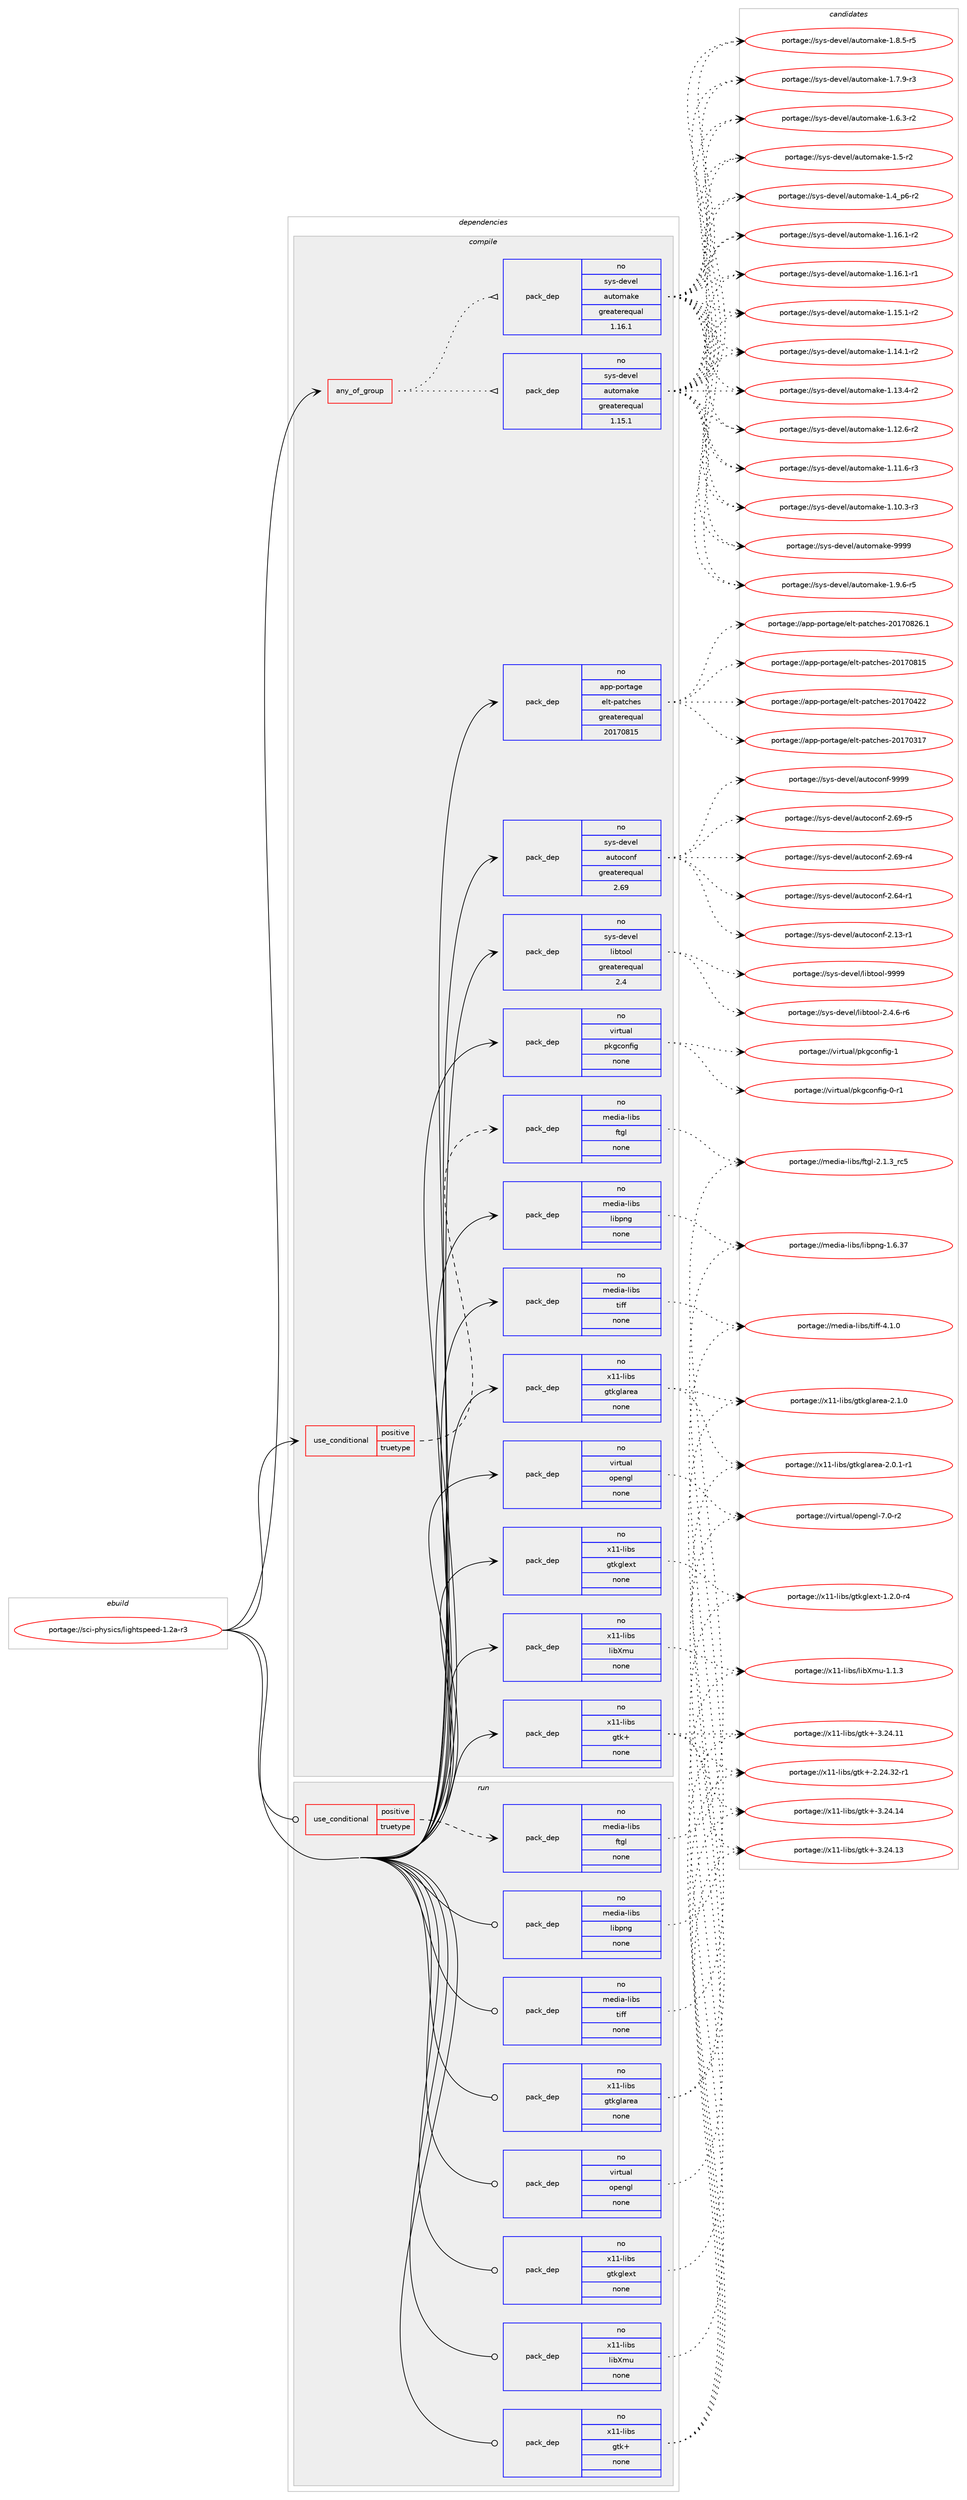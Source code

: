 digraph prolog {

# *************
# Graph options
# *************

newrank=true;
concentrate=true;
compound=true;
graph [rankdir=LR,fontname=Helvetica,fontsize=10,ranksep=1.5];#, ranksep=2.5, nodesep=0.2];
edge  [arrowhead=vee];
node  [fontname=Helvetica,fontsize=10];

# **********
# The ebuild
# **********

subgraph cluster_leftcol {
color=gray;
rank=same;
label=<<i>ebuild</i>>;
id [label="portage://sci-physics/lightspeed-1.2a-r3", color=red, width=4, href="../sci-physics/lightspeed-1.2a-r3.svg"];
}

# ****************
# The dependencies
# ****************

subgraph cluster_midcol {
color=gray;
label=<<i>dependencies</i>>;
subgraph cluster_compile {
fillcolor="#eeeeee";
style=filled;
label=<<i>compile</i>>;
subgraph any1309 {
dependency79452 [label=<<TABLE BORDER="0" CELLBORDER="1" CELLSPACING="0" CELLPADDING="4"><TR><TD CELLPADDING="10">any_of_group</TD></TR></TABLE>>, shape=none, color=red];subgraph pack62545 {
dependency79453 [label=<<TABLE BORDER="0" CELLBORDER="1" CELLSPACING="0" CELLPADDING="4" WIDTH="220"><TR><TD ROWSPAN="6" CELLPADDING="30">pack_dep</TD></TR><TR><TD WIDTH="110">no</TD></TR><TR><TD>sys-devel</TD></TR><TR><TD>automake</TD></TR><TR><TD>greaterequal</TD></TR><TR><TD>1.16.1</TD></TR></TABLE>>, shape=none, color=blue];
}
dependency79452:e -> dependency79453:w [weight=20,style="dotted",arrowhead="oinv"];
subgraph pack62546 {
dependency79454 [label=<<TABLE BORDER="0" CELLBORDER="1" CELLSPACING="0" CELLPADDING="4" WIDTH="220"><TR><TD ROWSPAN="6" CELLPADDING="30">pack_dep</TD></TR><TR><TD WIDTH="110">no</TD></TR><TR><TD>sys-devel</TD></TR><TR><TD>automake</TD></TR><TR><TD>greaterequal</TD></TR><TR><TD>1.15.1</TD></TR></TABLE>>, shape=none, color=blue];
}
dependency79452:e -> dependency79454:w [weight=20,style="dotted",arrowhead="oinv"];
}
id:e -> dependency79452:w [weight=20,style="solid",arrowhead="vee"];
subgraph cond15514 {
dependency79455 [label=<<TABLE BORDER="0" CELLBORDER="1" CELLSPACING="0" CELLPADDING="4"><TR><TD ROWSPAN="3" CELLPADDING="10">use_conditional</TD></TR><TR><TD>positive</TD></TR><TR><TD>truetype</TD></TR></TABLE>>, shape=none, color=red];
subgraph pack62547 {
dependency79456 [label=<<TABLE BORDER="0" CELLBORDER="1" CELLSPACING="0" CELLPADDING="4" WIDTH="220"><TR><TD ROWSPAN="6" CELLPADDING="30">pack_dep</TD></TR><TR><TD WIDTH="110">no</TD></TR><TR><TD>media-libs</TD></TR><TR><TD>ftgl</TD></TR><TR><TD>none</TD></TR><TR><TD></TD></TR></TABLE>>, shape=none, color=blue];
}
dependency79455:e -> dependency79456:w [weight=20,style="dashed",arrowhead="vee"];
}
id:e -> dependency79455:w [weight=20,style="solid",arrowhead="vee"];
subgraph pack62548 {
dependency79457 [label=<<TABLE BORDER="0" CELLBORDER="1" CELLSPACING="0" CELLPADDING="4" WIDTH="220"><TR><TD ROWSPAN="6" CELLPADDING="30">pack_dep</TD></TR><TR><TD WIDTH="110">no</TD></TR><TR><TD>app-portage</TD></TR><TR><TD>elt-patches</TD></TR><TR><TD>greaterequal</TD></TR><TR><TD>20170815</TD></TR></TABLE>>, shape=none, color=blue];
}
id:e -> dependency79457:w [weight=20,style="solid",arrowhead="vee"];
subgraph pack62549 {
dependency79458 [label=<<TABLE BORDER="0" CELLBORDER="1" CELLSPACING="0" CELLPADDING="4" WIDTH="220"><TR><TD ROWSPAN="6" CELLPADDING="30">pack_dep</TD></TR><TR><TD WIDTH="110">no</TD></TR><TR><TD>media-libs</TD></TR><TR><TD>libpng</TD></TR><TR><TD>none</TD></TR><TR><TD></TD></TR></TABLE>>, shape=none, color=blue];
}
id:e -> dependency79458:w [weight=20,style="solid",arrowhead="vee"];
subgraph pack62550 {
dependency79459 [label=<<TABLE BORDER="0" CELLBORDER="1" CELLSPACING="0" CELLPADDING="4" WIDTH="220"><TR><TD ROWSPAN="6" CELLPADDING="30">pack_dep</TD></TR><TR><TD WIDTH="110">no</TD></TR><TR><TD>media-libs</TD></TR><TR><TD>tiff</TD></TR><TR><TD>none</TD></TR><TR><TD></TD></TR></TABLE>>, shape=none, color=blue];
}
id:e -> dependency79459:w [weight=20,style="solid",arrowhead="vee"];
subgraph pack62551 {
dependency79460 [label=<<TABLE BORDER="0" CELLBORDER="1" CELLSPACING="0" CELLPADDING="4" WIDTH="220"><TR><TD ROWSPAN="6" CELLPADDING="30">pack_dep</TD></TR><TR><TD WIDTH="110">no</TD></TR><TR><TD>sys-devel</TD></TR><TR><TD>autoconf</TD></TR><TR><TD>greaterequal</TD></TR><TR><TD>2.69</TD></TR></TABLE>>, shape=none, color=blue];
}
id:e -> dependency79460:w [weight=20,style="solid",arrowhead="vee"];
subgraph pack62552 {
dependency79461 [label=<<TABLE BORDER="0" CELLBORDER="1" CELLSPACING="0" CELLPADDING="4" WIDTH="220"><TR><TD ROWSPAN="6" CELLPADDING="30">pack_dep</TD></TR><TR><TD WIDTH="110">no</TD></TR><TR><TD>sys-devel</TD></TR><TR><TD>libtool</TD></TR><TR><TD>greaterequal</TD></TR><TR><TD>2.4</TD></TR></TABLE>>, shape=none, color=blue];
}
id:e -> dependency79461:w [weight=20,style="solid",arrowhead="vee"];
subgraph pack62553 {
dependency79462 [label=<<TABLE BORDER="0" CELLBORDER="1" CELLSPACING="0" CELLPADDING="4" WIDTH="220"><TR><TD ROWSPAN="6" CELLPADDING="30">pack_dep</TD></TR><TR><TD WIDTH="110">no</TD></TR><TR><TD>virtual</TD></TR><TR><TD>opengl</TD></TR><TR><TD>none</TD></TR><TR><TD></TD></TR></TABLE>>, shape=none, color=blue];
}
id:e -> dependency79462:w [weight=20,style="solid",arrowhead="vee"];
subgraph pack62554 {
dependency79463 [label=<<TABLE BORDER="0" CELLBORDER="1" CELLSPACING="0" CELLPADDING="4" WIDTH="220"><TR><TD ROWSPAN="6" CELLPADDING="30">pack_dep</TD></TR><TR><TD WIDTH="110">no</TD></TR><TR><TD>virtual</TD></TR><TR><TD>pkgconfig</TD></TR><TR><TD>none</TD></TR><TR><TD></TD></TR></TABLE>>, shape=none, color=blue];
}
id:e -> dependency79463:w [weight=20,style="solid",arrowhead="vee"];
subgraph pack62555 {
dependency79464 [label=<<TABLE BORDER="0" CELLBORDER="1" CELLSPACING="0" CELLPADDING="4" WIDTH="220"><TR><TD ROWSPAN="6" CELLPADDING="30">pack_dep</TD></TR><TR><TD WIDTH="110">no</TD></TR><TR><TD>x11-libs</TD></TR><TR><TD>gtk+</TD></TR><TR><TD>none</TD></TR><TR><TD></TD></TR></TABLE>>, shape=none, color=blue];
}
id:e -> dependency79464:w [weight=20,style="solid",arrowhead="vee"];
subgraph pack62556 {
dependency79465 [label=<<TABLE BORDER="0" CELLBORDER="1" CELLSPACING="0" CELLPADDING="4" WIDTH="220"><TR><TD ROWSPAN="6" CELLPADDING="30">pack_dep</TD></TR><TR><TD WIDTH="110">no</TD></TR><TR><TD>x11-libs</TD></TR><TR><TD>gtkglarea</TD></TR><TR><TD>none</TD></TR><TR><TD></TD></TR></TABLE>>, shape=none, color=blue];
}
id:e -> dependency79465:w [weight=20,style="solid",arrowhead="vee"];
subgraph pack62557 {
dependency79466 [label=<<TABLE BORDER="0" CELLBORDER="1" CELLSPACING="0" CELLPADDING="4" WIDTH="220"><TR><TD ROWSPAN="6" CELLPADDING="30">pack_dep</TD></TR><TR><TD WIDTH="110">no</TD></TR><TR><TD>x11-libs</TD></TR><TR><TD>gtkglext</TD></TR><TR><TD>none</TD></TR><TR><TD></TD></TR></TABLE>>, shape=none, color=blue];
}
id:e -> dependency79466:w [weight=20,style="solid",arrowhead="vee"];
subgraph pack62558 {
dependency79467 [label=<<TABLE BORDER="0" CELLBORDER="1" CELLSPACING="0" CELLPADDING="4" WIDTH="220"><TR><TD ROWSPAN="6" CELLPADDING="30">pack_dep</TD></TR><TR><TD WIDTH="110">no</TD></TR><TR><TD>x11-libs</TD></TR><TR><TD>libXmu</TD></TR><TR><TD>none</TD></TR><TR><TD></TD></TR></TABLE>>, shape=none, color=blue];
}
id:e -> dependency79467:w [weight=20,style="solid",arrowhead="vee"];
}
subgraph cluster_compileandrun {
fillcolor="#eeeeee";
style=filled;
label=<<i>compile and run</i>>;
}
subgraph cluster_run {
fillcolor="#eeeeee";
style=filled;
label=<<i>run</i>>;
subgraph cond15515 {
dependency79468 [label=<<TABLE BORDER="0" CELLBORDER="1" CELLSPACING="0" CELLPADDING="4"><TR><TD ROWSPAN="3" CELLPADDING="10">use_conditional</TD></TR><TR><TD>positive</TD></TR><TR><TD>truetype</TD></TR></TABLE>>, shape=none, color=red];
subgraph pack62559 {
dependency79469 [label=<<TABLE BORDER="0" CELLBORDER="1" CELLSPACING="0" CELLPADDING="4" WIDTH="220"><TR><TD ROWSPAN="6" CELLPADDING="30">pack_dep</TD></TR><TR><TD WIDTH="110">no</TD></TR><TR><TD>media-libs</TD></TR><TR><TD>ftgl</TD></TR><TR><TD>none</TD></TR><TR><TD></TD></TR></TABLE>>, shape=none, color=blue];
}
dependency79468:e -> dependency79469:w [weight=20,style="dashed",arrowhead="vee"];
}
id:e -> dependency79468:w [weight=20,style="solid",arrowhead="odot"];
subgraph pack62560 {
dependency79470 [label=<<TABLE BORDER="0" CELLBORDER="1" CELLSPACING="0" CELLPADDING="4" WIDTH="220"><TR><TD ROWSPAN="6" CELLPADDING="30">pack_dep</TD></TR><TR><TD WIDTH="110">no</TD></TR><TR><TD>media-libs</TD></TR><TR><TD>libpng</TD></TR><TR><TD>none</TD></TR><TR><TD></TD></TR></TABLE>>, shape=none, color=blue];
}
id:e -> dependency79470:w [weight=20,style="solid",arrowhead="odot"];
subgraph pack62561 {
dependency79471 [label=<<TABLE BORDER="0" CELLBORDER="1" CELLSPACING="0" CELLPADDING="4" WIDTH="220"><TR><TD ROWSPAN="6" CELLPADDING="30">pack_dep</TD></TR><TR><TD WIDTH="110">no</TD></TR><TR><TD>media-libs</TD></TR><TR><TD>tiff</TD></TR><TR><TD>none</TD></TR><TR><TD></TD></TR></TABLE>>, shape=none, color=blue];
}
id:e -> dependency79471:w [weight=20,style="solid",arrowhead="odot"];
subgraph pack62562 {
dependency79472 [label=<<TABLE BORDER="0" CELLBORDER="1" CELLSPACING="0" CELLPADDING="4" WIDTH="220"><TR><TD ROWSPAN="6" CELLPADDING="30">pack_dep</TD></TR><TR><TD WIDTH="110">no</TD></TR><TR><TD>virtual</TD></TR><TR><TD>opengl</TD></TR><TR><TD>none</TD></TR><TR><TD></TD></TR></TABLE>>, shape=none, color=blue];
}
id:e -> dependency79472:w [weight=20,style="solid",arrowhead="odot"];
subgraph pack62563 {
dependency79473 [label=<<TABLE BORDER="0" CELLBORDER="1" CELLSPACING="0" CELLPADDING="4" WIDTH="220"><TR><TD ROWSPAN="6" CELLPADDING="30">pack_dep</TD></TR><TR><TD WIDTH="110">no</TD></TR><TR><TD>x11-libs</TD></TR><TR><TD>gtk+</TD></TR><TR><TD>none</TD></TR><TR><TD></TD></TR></TABLE>>, shape=none, color=blue];
}
id:e -> dependency79473:w [weight=20,style="solid",arrowhead="odot"];
subgraph pack62564 {
dependency79474 [label=<<TABLE BORDER="0" CELLBORDER="1" CELLSPACING="0" CELLPADDING="4" WIDTH="220"><TR><TD ROWSPAN="6" CELLPADDING="30">pack_dep</TD></TR><TR><TD WIDTH="110">no</TD></TR><TR><TD>x11-libs</TD></TR><TR><TD>gtkglarea</TD></TR><TR><TD>none</TD></TR><TR><TD></TD></TR></TABLE>>, shape=none, color=blue];
}
id:e -> dependency79474:w [weight=20,style="solid",arrowhead="odot"];
subgraph pack62565 {
dependency79475 [label=<<TABLE BORDER="0" CELLBORDER="1" CELLSPACING="0" CELLPADDING="4" WIDTH="220"><TR><TD ROWSPAN="6" CELLPADDING="30">pack_dep</TD></TR><TR><TD WIDTH="110">no</TD></TR><TR><TD>x11-libs</TD></TR><TR><TD>gtkglext</TD></TR><TR><TD>none</TD></TR><TR><TD></TD></TR></TABLE>>, shape=none, color=blue];
}
id:e -> dependency79475:w [weight=20,style="solid",arrowhead="odot"];
subgraph pack62566 {
dependency79476 [label=<<TABLE BORDER="0" CELLBORDER="1" CELLSPACING="0" CELLPADDING="4" WIDTH="220"><TR><TD ROWSPAN="6" CELLPADDING="30">pack_dep</TD></TR><TR><TD WIDTH="110">no</TD></TR><TR><TD>x11-libs</TD></TR><TR><TD>libXmu</TD></TR><TR><TD>none</TD></TR><TR><TD></TD></TR></TABLE>>, shape=none, color=blue];
}
id:e -> dependency79476:w [weight=20,style="solid",arrowhead="odot"];
}
}

# **************
# The candidates
# **************

subgraph cluster_choices {
rank=same;
color=gray;
label=<<i>candidates</i>>;

subgraph choice62545 {
color=black;
nodesep=1;
choice115121115451001011181011084797117116111109971071014557575757 [label="portage://sys-devel/automake-9999", color=red, width=4,href="../sys-devel/automake-9999.svg"];
choice115121115451001011181011084797117116111109971071014549465746544511453 [label="portage://sys-devel/automake-1.9.6-r5", color=red, width=4,href="../sys-devel/automake-1.9.6-r5.svg"];
choice115121115451001011181011084797117116111109971071014549465646534511453 [label="portage://sys-devel/automake-1.8.5-r5", color=red, width=4,href="../sys-devel/automake-1.8.5-r5.svg"];
choice115121115451001011181011084797117116111109971071014549465546574511451 [label="portage://sys-devel/automake-1.7.9-r3", color=red, width=4,href="../sys-devel/automake-1.7.9-r3.svg"];
choice115121115451001011181011084797117116111109971071014549465446514511450 [label="portage://sys-devel/automake-1.6.3-r2", color=red, width=4,href="../sys-devel/automake-1.6.3-r2.svg"];
choice11512111545100101118101108479711711611110997107101454946534511450 [label="portage://sys-devel/automake-1.5-r2", color=red, width=4,href="../sys-devel/automake-1.5-r2.svg"];
choice115121115451001011181011084797117116111109971071014549465295112544511450 [label="portage://sys-devel/automake-1.4_p6-r2", color=red, width=4,href="../sys-devel/automake-1.4_p6-r2.svg"];
choice11512111545100101118101108479711711611110997107101454946495446494511450 [label="portage://sys-devel/automake-1.16.1-r2", color=red, width=4,href="../sys-devel/automake-1.16.1-r2.svg"];
choice11512111545100101118101108479711711611110997107101454946495446494511449 [label="portage://sys-devel/automake-1.16.1-r1", color=red, width=4,href="../sys-devel/automake-1.16.1-r1.svg"];
choice11512111545100101118101108479711711611110997107101454946495346494511450 [label="portage://sys-devel/automake-1.15.1-r2", color=red, width=4,href="../sys-devel/automake-1.15.1-r2.svg"];
choice11512111545100101118101108479711711611110997107101454946495246494511450 [label="portage://sys-devel/automake-1.14.1-r2", color=red, width=4,href="../sys-devel/automake-1.14.1-r2.svg"];
choice11512111545100101118101108479711711611110997107101454946495146524511450 [label="portage://sys-devel/automake-1.13.4-r2", color=red, width=4,href="../sys-devel/automake-1.13.4-r2.svg"];
choice11512111545100101118101108479711711611110997107101454946495046544511450 [label="portage://sys-devel/automake-1.12.6-r2", color=red, width=4,href="../sys-devel/automake-1.12.6-r2.svg"];
choice11512111545100101118101108479711711611110997107101454946494946544511451 [label="portage://sys-devel/automake-1.11.6-r3", color=red, width=4,href="../sys-devel/automake-1.11.6-r3.svg"];
choice11512111545100101118101108479711711611110997107101454946494846514511451 [label="portage://sys-devel/automake-1.10.3-r3", color=red, width=4,href="../sys-devel/automake-1.10.3-r3.svg"];
dependency79453:e -> choice115121115451001011181011084797117116111109971071014557575757:w [style=dotted,weight="100"];
dependency79453:e -> choice115121115451001011181011084797117116111109971071014549465746544511453:w [style=dotted,weight="100"];
dependency79453:e -> choice115121115451001011181011084797117116111109971071014549465646534511453:w [style=dotted,weight="100"];
dependency79453:e -> choice115121115451001011181011084797117116111109971071014549465546574511451:w [style=dotted,weight="100"];
dependency79453:e -> choice115121115451001011181011084797117116111109971071014549465446514511450:w [style=dotted,weight="100"];
dependency79453:e -> choice11512111545100101118101108479711711611110997107101454946534511450:w [style=dotted,weight="100"];
dependency79453:e -> choice115121115451001011181011084797117116111109971071014549465295112544511450:w [style=dotted,weight="100"];
dependency79453:e -> choice11512111545100101118101108479711711611110997107101454946495446494511450:w [style=dotted,weight="100"];
dependency79453:e -> choice11512111545100101118101108479711711611110997107101454946495446494511449:w [style=dotted,weight="100"];
dependency79453:e -> choice11512111545100101118101108479711711611110997107101454946495346494511450:w [style=dotted,weight="100"];
dependency79453:e -> choice11512111545100101118101108479711711611110997107101454946495246494511450:w [style=dotted,weight="100"];
dependency79453:e -> choice11512111545100101118101108479711711611110997107101454946495146524511450:w [style=dotted,weight="100"];
dependency79453:e -> choice11512111545100101118101108479711711611110997107101454946495046544511450:w [style=dotted,weight="100"];
dependency79453:e -> choice11512111545100101118101108479711711611110997107101454946494946544511451:w [style=dotted,weight="100"];
dependency79453:e -> choice11512111545100101118101108479711711611110997107101454946494846514511451:w [style=dotted,weight="100"];
}
subgraph choice62546 {
color=black;
nodesep=1;
choice115121115451001011181011084797117116111109971071014557575757 [label="portage://sys-devel/automake-9999", color=red, width=4,href="../sys-devel/automake-9999.svg"];
choice115121115451001011181011084797117116111109971071014549465746544511453 [label="portage://sys-devel/automake-1.9.6-r5", color=red, width=4,href="../sys-devel/automake-1.9.6-r5.svg"];
choice115121115451001011181011084797117116111109971071014549465646534511453 [label="portage://sys-devel/automake-1.8.5-r5", color=red, width=4,href="../sys-devel/automake-1.8.5-r5.svg"];
choice115121115451001011181011084797117116111109971071014549465546574511451 [label="portage://sys-devel/automake-1.7.9-r3", color=red, width=4,href="../sys-devel/automake-1.7.9-r3.svg"];
choice115121115451001011181011084797117116111109971071014549465446514511450 [label="portage://sys-devel/automake-1.6.3-r2", color=red, width=4,href="../sys-devel/automake-1.6.3-r2.svg"];
choice11512111545100101118101108479711711611110997107101454946534511450 [label="portage://sys-devel/automake-1.5-r2", color=red, width=4,href="../sys-devel/automake-1.5-r2.svg"];
choice115121115451001011181011084797117116111109971071014549465295112544511450 [label="portage://sys-devel/automake-1.4_p6-r2", color=red, width=4,href="../sys-devel/automake-1.4_p6-r2.svg"];
choice11512111545100101118101108479711711611110997107101454946495446494511450 [label="portage://sys-devel/automake-1.16.1-r2", color=red, width=4,href="../sys-devel/automake-1.16.1-r2.svg"];
choice11512111545100101118101108479711711611110997107101454946495446494511449 [label="portage://sys-devel/automake-1.16.1-r1", color=red, width=4,href="../sys-devel/automake-1.16.1-r1.svg"];
choice11512111545100101118101108479711711611110997107101454946495346494511450 [label="portage://sys-devel/automake-1.15.1-r2", color=red, width=4,href="../sys-devel/automake-1.15.1-r2.svg"];
choice11512111545100101118101108479711711611110997107101454946495246494511450 [label="portage://sys-devel/automake-1.14.1-r2", color=red, width=4,href="../sys-devel/automake-1.14.1-r2.svg"];
choice11512111545100101118101108479711711611110997107101454946495146524511450 [label="portage://sys-devel/automake-1.13.4-r2", color=red, width=4,href="../sys-devel/automake-1.13.4-r2.svg"];
choice11512111545100101118101108479711711611110997107101454946495046544511450 [label="portage://sys-devel/automake-1.12.6-r2", color=red, width=4,href="../sys-devel/automake-1.12.6-r2.svg"];
choice11512111545100101118101108479711711611110997107101454946494946544511451 [label="portage://sys-devel/automake-1.11.6-r3", color=red, width=4,href="../sys-devel/automake-1.11.6-r3.svg"];
choice11512111545100101118101108479711711611110997107101454946494846514511451 [label="portage://sys-devel/automake-1.10.3-r3", color=red, width=4,href="../sys-devel/automake-1.10.3-r3.svg"];
dependency79454:e -> choice115121115451001011181011084797117116111109971071014557575757:w [style=dotted,weight="100"];
dependency79454:e -> choice115121115451001011181011084797117116111109971071014549465746544511453:w [style=dotted,weight="100"];
dependency79454:e -> choice115121115451001011181011084797117116111109971071014549465646534511453:w [style=dotted,weight="100"];
dependency79454:e -> choice115121115451001011181011084797117116111109971071014549465546574511451:w [style=dotted,weight="100"];
dependency79454:e -> choice115121115451001011181011084797117116111109971071014549465446514511450:w [style=dotted,weight="100"];
dependency79454:e -> choice11512111545100101118101108479711711611110997107101454946534511450:w [style=dotted,weight="100"];
dependency79454:e -> choice115121115451001011181011084797117116111109971071014549465295112544511450:w [style=dotted,weight="100"];
dependency79454:e -> choice11512111545100101118101108479711711611110997107101454946495446494511450:w [style=dotted,weight="100"];
dependency79454:e -> choice11512111545100101118101108479711711611110997107101454946495446494511449:w [style=dotted,weight="100"];
dependency79454:e -> choice11512111545100101118101108479711711611110997107101454946495346494511450:w [style=dotted,weight="100"];
dependency79454:e -> choice11512111545100101118101108479711711611110997107101454946495246494511450:w [style=dotted,weight="100"];
dependency79454:e -> choice11512111545100101118101108479711711611110997107101454946495146524511450:w [style=dotted,weight="100"];
dependency79454:e -> choice11512111545100101118101108479711711611110997107101454946495046544511450:w [style=dotted,weight="100"];
dependency79454:e -> choice11512111545100101118101108479711711611110997107101454946494946544511451:w [style=dotted,weight="100"];
dependency79454:e -> choice11512111545100101118101108479711711611110997107101454946494846514511451:w [style=dotted,weight="100"];
}
subgraph choice62547 {
color=black;
nodesep=1;
choice10910110010597451081059811547102116103108455046494651951149953 [label="portage://media-libs/ftgl-2.1.3_rc5", color=red, width=4,href="../media-libs/ftgl-2.1.3_rc5.svg"];
dependency79456:e -> choice10910110010597451081059811547102116103108455046494651951149953:w [style=dotted,weight="100"];
}
subgraph choice62548 {
color=black;
nodesep=1;
choice971121124511211111411697103101471011081164511297116991041011154550484955485650544649 [label="portage://app-portage/elt-patches-20170826.1", color=red, width=4,href="../app-portage/elt-patches-20170826.1.svg"];
choice97112112451121111141169710310147101108116451129711699104101115455048495548564953 [label="portage://app-portage/elt-patches-20170815", color=red, width=4,href="../app-portage/elt-patches-20170815.svg"];
choice97112112451121111141169710310147101108116451129711699104101115455048495548525050 [label="portage://app-portage/elt-patches-20170422", color=red, width=4,href="../app-portage/elt-patches-20170422.svg"];
choice97112112451121111141169710310147101108116451129711699104101115455048495548514955 [label="portage://app-portage/elt-patches-20170317", color=red, width=4,href="../app-portage/elt-patches-20170317.svg"];
dependency79457:e -> choice971121124511211111411697103101471011081164511297116991041011154550484955485650544649:w [style=dotted,weight="100"];
dependency79457:e -> choice97112112451121111141169710310147101108116451129711699104101115455048495548564953:w [style=dotted,weight="100"];
dependency79457:e -> choice97112112451121111141169710310147101108116451129711699104101115455048495548525050:w [style=dotted,weight="100"];
dependency79457:e -> choice97112112451121111141169710310147101108116451129711699104101115455048495548514955:w [style=dotted,weight="100"];
}
subgraph choice62549 {
color=black;
nodesep=1;
choice109101100105974510810598115471081059811211010345494654465155 [label="portage://media-libs/libpng-1.6.37", color=red, width=4,href="../media-libs/libpng-1.6.37.svg"];
dependency79458:e -> choice109101100105974510810598115471081059811211010345494654465155:w [style=dotted,weight="100"];
}
subgraph choice62550 {
color=black;
nodesep=1;
choice10910110010597451081059811547116105102102455246494648 [label="portage://media-libs/tiff-4.1.0", color=red, width=4,href="../media-libs/tiff-4.1.0.svg"];
dependency79459:e -> choice10910110010597451081059811547116105102102455246494648:w [style=dotted,weight="100"];
}
subgraph choice62551 {
color=black;
nodesep=1;
choice115121115451001011181011084797117116111991111101024557575757 [label="portage://sys-devel/autoconf-9999", color=red, width=4,href="../sys-devel/autoconf-9999.svg"];
choice1151211154510010111810110847971171161119911111010245504654574511453 [label="portage://sys-devel/autoconf-2.69-r5", color=red, width=4,href="../sys-devel/autoconf-2.69-r5.svg"];
choice1151211154510010111810110847971171161119911111010245504654574511452 [label="portage://sys-devel/autoconf-2.69-r4", color=red, width=4,href="../sys-devel/autoconf-2.69-r4.svg"];
choice1151211154510010111810110847971171161119911111010245504654524511449 [label="portage://sys-devel/autoconf-2.64-r1", color=red, width=4,href="../sys-devel/autoconf-2.64-r1.svg"];
choice1151211154510010111810110847971171161119911111010245504649514511449 [label="portage://sys-devel/autoconf-2.13-r1", color=red, width=4,href="../sys-devel/autoconf-2.13-r1.svg"];
dependency79460:e -> choice115121115451001011181011084797117116111991111101024557575757:w [style=dotted,weight="100"];
dependency79460:e -> choice1151211154510010111810110847971171161119911111010245504654574511453:w [style=dotted,weight="100"];
dependency79460:e -> choice1151211154510010111810110847971171161119911111010245504654574511452:w [style=dotted,weight="100"];
dependency79460:e -> choice1151211154510010111810110847971171161119911111010245504654524511449:w [style=dotted,weight="100"];
dependency79460:e -> choice1151211154510010111810110847971171161119911111010245504649514511449:w [style=dotted,weight="100"];
}
subgraph choice62552 {
color=black;
nodesep=1;
choice1151211154510010111810110847108105981161111111084557575757 [label="portage://sys-devel/libtool-9999", color=red, width=4,href="../sys-devel/libtool-9999.svg"];
choice1151211154510010111810110847108105981161111111084550465246544511454 [label="portage://sys-devel/libtool-2.4.6-r6", color=red, width=4,href="../sys-devel/libtool-2.4.6-r6.svg"];
dependency79461:e -> choice1151211154510010111810110847108105981161111111084557575757:w [style=dotted,weight="100"];
dependency79461:e -> choice1151211154510010111810110847108105981161111111084550465246544511454:w [style=dotted,weight="100"];
}
subgraph choice62553 {
color=black;
nodesep=1;
choice1181051141161179710847111112101110103108455546484511450 [label="portage://virtual/opengl-7.0-r2", color=red, width=4,href="../virtual/opengl-7.0-r2.svg"];
dependency79462:e -> choice1181051141161179710847111112101110103108455546484511450:w [style=dotted,weight="100"];
}
subgraph choice62554 {
color=black;
nodesep=1;
choice1181051141161179710847112107103991111101021051034549 [label="portage://virtual/pkgconfig-1", color=red, width=4,href="../virtual/pkgconfig-1.svg"];
choice11810511411611797108471121071039911111010210510345484511449 [label="portage://virtual/pkgconfig-0-r1", color=red, width=4,href="../virtual/pkgconfig-0-r1.svg"];
dependency79463:e -> choice1181051141161179710847112107103991111101021051034549:w [style=dotted,weight="100"];
dependency79463:e -> choice11810511411611797108471121071039911111010210510345484511449:w [style=dotted,weight="100"];
}
subgraph choice62555 {
color=black;
nodesep=1;
choice1204949451081059811547103116107434551465052464952 [label="portage://x11-libs/gtk+-3.24.14", color=red, width=4,href="../x11-libs/gtk+-3.24.14.svg"];
choice1204949451081059811547103116107434551465052464951 [label="portage://x11-libs/gtk+-3.24.13", color=red, width=4,href="../x11-libs/gtk+-3.24.13.svg"];
choice1204949451081059811547103116107434551465052464949 [label="portage://x11-libs/gtk+-3.24.11", color=red, width=4,href="../x11-libs/gtk+-3.24.11.svg"];
choice12049494510810598115471031161074345504650524651504511449 [label="portage://x11-libs/gtk+-2.24.32-r1", color=red, width=4,href="../x11-libs/gtk+-2.24.32-r1.svg"];
dependency79464:e -> choice1204949451081059811547103116107434551465052464952:w [style=dotted,weight="100"];
dependency79464:e -> choice1204949451081059811547103116107434551465052464951:w [style=dotted,weight="100"];
dependency79464:e -> choice1204949451081059811547103116107434551465052464949:w [style=dotted,weight="100"];
dependency79464:e -> choice12049494510810598115471031161074345504650524651504511449:w [style=dotted,weight="100"];
}
subgraph choice62556 {
color=black;
nodesep=1;
choice12049494510810598115471031161071031089711410197455046494648 [label="portage://x11-libs/gtkglarea-2.1.0", color=red, width=4,href="../x11-libs/gtkglarea-2.1.0.svg"];
choice120494945108105981154710311610710310897114101974550464846494511449 [label="portage://x11-libs/gtkglarea-2.0.1-r1", color=red, width=4,href="../x11-libs/gtkglarea-2.0.1-r1.svg"];
dependency79465:e -> choice12049494510810598115471031161071031089711410197455046494648:w [style=dotted,weight="100"];
dependency79465:e -> choice120494945108105981154710311610710310897114101974550464846494511449:w [style=dotted,weight="100"];
}
subgraph choice62557 {
color=black;
nodesep=1;
choice12049494510810598115471031161071031081011201164549465046484511452 [label="portage://x11-libs/gtkglext-1.2.0-r4", color=red, width=4,href="../x11-libs/gtkglext-1.2.0-r4.svg"];
dependency79466:e -> choice12049494510810598115471031161071031081011201164549465046484511452:w [style=dotted,weight="100"];
}
subgraph choice62558 {
color=black;
nodesep=1;
choice12049494510810598115471081059888109117454946494651 [label="portage://x11-libs/libXmu-1.1.3", color=red, width=4,href="../x11-libs/libXmu-1.1.3.svg"];
dependency79467:e -> choice12049494510810598115471081059888109117454946494651:w [style=dotted,weight="100"];
}
subgraph choice62559 {
color=black;
nodesep=1;
choice10910110010597451081059811547102116103108455046494651951149953 [label="portage://media-libs/ftgl-2.1.3_rc5", color=red, width=4,href="../media-libs/ftgl-2.1.3_rc5.svg"];
dependency79469:e -> choice10910110010597451081059811547102116103108455046494651951149953:w [style=dotted,weight="100"];
}
subgraph choice62560 {
color=black;
nodesep=1;
choice109101100105974510810598115471081059811211010345494654465155 [label="portage://media-libs/libpng-1.6.37", color=red, width=4,href="../media-libs/libpng-1.6.37.svg"];
dependency79470:e -> choice109101100105974510810598115471081059811211010345494654465155:w [style=dotted,weight="100"];
}
subgraph choice62561 {
color=black;
nodesep=1;
choice10910110010597451081059811547116105102102455246494648 [label="portage://media-libs/tiff-4.1.0", color=red, width=4,href="../media-libs/tiff-4.1.0.svg"];
dependency79471:e -> choice10910110010597451081059811547116105102102455246494648:w [style=dotted,weight="100"];
}
subgraph choice62562 {
color=black;
nodesep=1;
choice1181051141161179710847111112101110103108455546484511450 [label="portage://virtual/opengl-7.0-r2", color=red, width=4,href="../virtual/opengl-7.0-r2.svg"];
dependency79472:e -> choice1181051141161179710847111112101110103108455546484511450:w [style=dotted,weight="100"];
}
subgraph choice62563 {
color=black;
nodesep=1;
choice1204949451081059811547103116107434551465052464952 [label="portage://x11-libs/gtk+-3.24.14", color=red, width=4,href="../x11-libs/gtk+-3.24.14.svg"];
choice1204949451081059811547103116107434551465052464951 [label="portage://x11-libs/gtk+-3.24.13", color=red, width=4,href="../x11-libs/gtk+-3.24.13.svg"];
choice1204949451081059811547103116107434551465052464949 [label="portage://x11-libs/gtk+-3.24.11", color=red, width=4,href="../x11-libs/gtk+-3.24.11.svg"];
choice12049494510810598115471031161074345504650524651504511449 [label="portage://x11-libs/gtk+-2.24.32-r1", color=red, width=4,href="../x11-libs/gtk+-2.24.32-r1.svg"];
dependency79473:e -> choice1204949451081059811547103116107434551465052464952:w [style=dotted,weight="100"];
dependency79473:e -> choice1204949451081059811547103116107434551465052464951:w [style=dotted,weight="100"];
dependency79473:e -> choice1204949451081059811547103116107434551465052464949:w [style=dotted,weight="100"];
dependency79473:e -> choice12049494510810598115471031161074345504650524651504511449:w [style=dotted,weight="100"];
}
subgraph choice62564 {
color=black;
nodesep=1;
choice12049494510810598115471031161071031089711410197455046494648 [label="portage://x11-libs/gtkglarea-2.1.0", color=red, width=4,href="../x11-libs/gtkglarea-2.1.0.svg"];
choice120494945108105981154710311610710310897114101974550464846494511449 [label="portage://x11-libs/gtkglarea-2.0.1-r1", color=red, width=4,href="../x11-libs/gtkglarea-2.0.1-r1.svg"];
dependency79474:e -> choice12049494510810598115471031161071031089711410197455046494648:w [style=dotted,weight="100"];
dependency79474:e -> choice120494945108105981154710311610710310897114101974550464846494511449:w [style=dotted,weight="100"];
}
subgraph choice62565 {
color=black;
nodesep=1;
choice12049494510810598115471031161071031081011201164549465046484511452 [label="portage://x11-libs/gtkglext-1.2.0-r4", color=red, width=4,href="../x11-libs/gtkglext-1.2.0-r4.svg"];
dependency79475:e -> choice12049494510810598115471031161071031081011201164549465046484511452:w [style=dotted,weight="100"];
}
subgraph choice62566 {
color=black;
nodesep=1;
choice12049494510810598115471081059888109117454946494651 [label="portage://x11-libs/libXmu-1.1.3", color=red, width=4,href="../x11-libs/libXmu-1.1.3.svg"];
dependency79476:e -> choice12049494510810598115471081059888109117454946494651:w [style=dotted,weight="100"];
}
}

}
